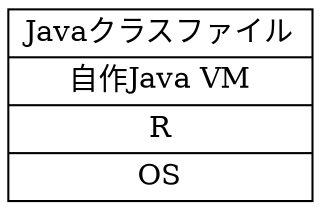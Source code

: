 digraph {
        rankdir=LR;
        node [shape=record];
        a [label="Javaクラスファイル|自作Java VM|R|OS"];
        a
}
